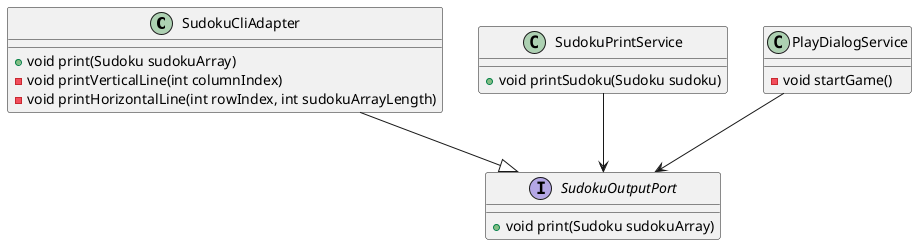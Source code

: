 @startuml
class SudokuCliAdapter {
   + void print(Sudoku sudokuArray)
   - void printVerticalLine(int columnIndex)
   - void printHorizontalLine(int rowIndex, int sudokuArrayLength)
}

interface SudokuOutputPort {
 + void print(Sudoku sudokuArray)
}

class SudokuPrintService {
    + void printSudoku(Sudoku sudoku)
}

class PlayDialogService {
    - void startGame()
}

SudokuCliAdapter --|> SudokuOutputPort
SudokuPrintService --> SudokuOutputPort
PlayDialogService --> SudokuOutputPort
@enduml